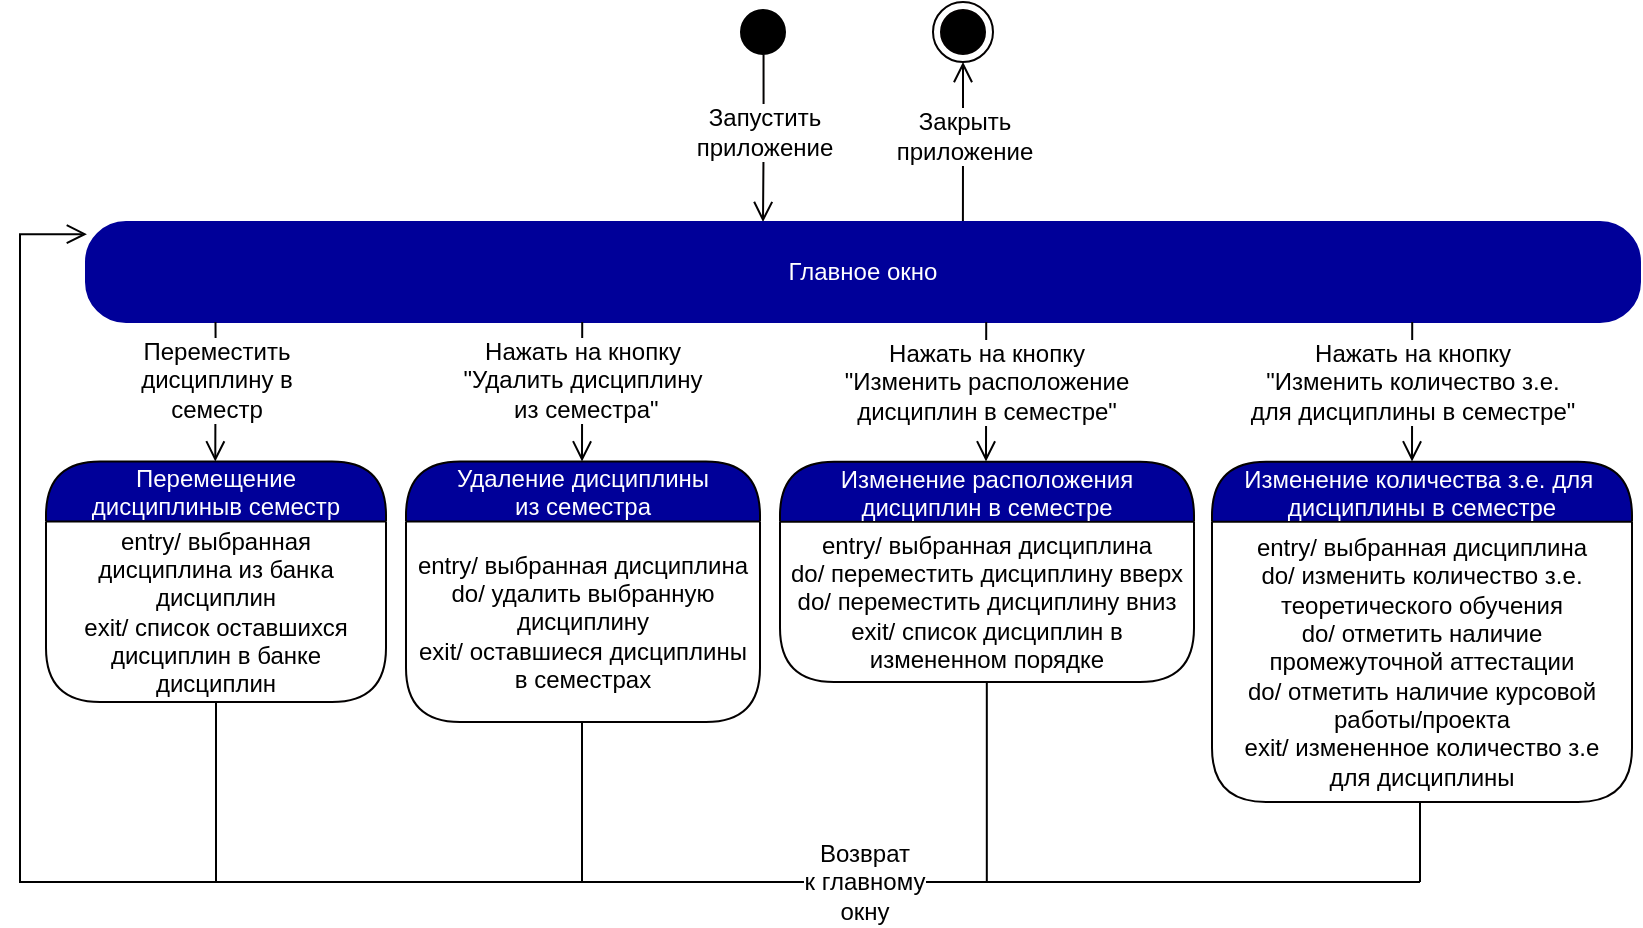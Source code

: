 <mxfile version="17.2.1" type="device"><diagram id="etlDYVYETBeBH645nl2H" name="Page-1"><mxGraphModel dx="1038" dy="660" grid="1" gridSize="10" guides="1" tooltips="1" connect="1" arrows="1" fold="1" page="1" pageScale="1" pageWidth="850" pageHeight="1100" math="0" shadow="0"><root><mxCell id="0"/><mxCell id="1" parent="0"/><mxCell id="867nS2tPv7f6M5Oq-kr3-5" value="" style="ellipse;html=1;shape=startState;fillColor=#000000;strokeColor=#000000;fontColor=#000099;" parent="1" vertex="1"><mxGeometry x="386.5" y="360" width="30" height="30" as="geometry"/></mxCell><mxCell id="867nS2tPv7f6M5Oq-kr3-6" value="&lt;font style=&quot;font-size: 12px&quot;&gt;Запустить &lt;br&gt;приложение&lt;/font&gt;" style="edgeStyle=orthogonalEdgeStyle;html=1;verticalAlign=bottom;endArrow=open;endSize=8;strokeColor=#030000;rounded=0;exitX=0.509;exitY=0.876;exitDx=0;exitDy=0;exitPerimeter=0;spacingBottom=-14;fontSize=10;" parent="1" source="867nS2tPv7f6M5Oq-kr3-5" edge="1"><mxGeometry relative="1" as="geometry"><mxPoint x="401.5" y="470" as="targetPoint"/><mxPoint x="371.5" y="430" as="sourcePoint"/></mxGeometry></mxCell><mxCell id="867nS2tPv7f6M5Oq-kr3-8" value="&lt;font style=&quot;font-size: 12px&quot;&gt;Закрыть&lt;br&gt;приложение&lt;/font&gt;" style="edgeStyle=orthogonalEdgeStyle;html=1;verticalAlign=bottom;endArrow=open;endSize=8;strokeColor=#030000;rounded=0;spacingBottom=-14;fontSize=10;entryX=0.5;entryY=1;entryDx=0;entryDy=0;exitX=0.781;exitY=0;exitDx=0;exitDy=0;exitPerimeter=0;" parent="1" target="867nS2tPv7f6M5Oq-kr3-9" edge="1"><mxGeometry relative="1" as="geometry"><mxPoint x="596.5" y="440" as="targetPoint"/><mxPoint x="501.46" y="470" as="sourcePoint"/><Array as="points"><mxPoint x="501.5" y="430"/><mxPoint x="501.5" y="430"/></Array></mxGeometry></mxCell><mxCell id="867nS2tPv7f6M5Oq-kr3-9" value="" style="ellipse;html=1;shape=endState;fillColor=#000000;strokeColor=#030000;" parent="1" vertex="1"><mxGeometry x="486.5" y="360" width="30" height="30" as="geometry"/></mxCell><mxCell id="qDviGn5YjymdtYlAbA-W-9" value="Главное окно" style="rounded=1;whiteSpace=wrap;html=1;arcSize=40;fontColor=#FFFFFF;fillColor=#000099;strokeColor=#000099;" parent="1" vertex="1"><mxGeometry x="63" y="470" width="777" height="50" as="geometry"/></mxCell><mxCell id="psjXjGhAPFQ-x1jHjVS4-3" value="" style="edgeStyle=orthogonalEdgeStyle;html=1;verticalAlign=bottom;endArrow=open;endSize=8;strokeColor=#000000;rounded=0;fontSize=10;exitX=0.097;exitY=1.006;exitDx=0;exitDy=0;exitPerimeter=0;entryX=0.154;entryY=0;entryDx=0;entryDy=0;entryPerimeter=0;" parent="1" edge="1"><mxGeometry relative="1" as="geometry"><mxPoint x="311.003" y="589.7" as="targetPoint"/><mxPoint x="311.11" y="520" as="sourcePoint"/><Array as="points"><mxPoint x="310.94" y="529.7"/></Array></mxGeometry></mxCell><mxCell id="psjXjGhAPFQ-x1jHjVS4-4" value="Нажать на кнопку&lt;br&gt;&quot;Удалить дисциплину&lt;br&gt;&amp;nbsp;из семестра&quot;" style="edgeLabel;html=1;align=center;verticalAlign=middle;resizable=0;points=[];fontSize=12;" parent="psjXjGhAPFQ-x1jHjVS4-3" vertex="1" connectable="0"><mxGeometry x="-0.252" y="2" relative="1" as="geometry"><mxPoint x="-2" y="3" as="offset"/></mxGeometry></mxCell><mxCell id="psjXjGhAPFQ-x1jHjVS4-5" value="" style="edgeStyle=orthogonalEdgeStyle;html=1;verticalAlign=bottom;endArrow=open;endSize=8;strokeColor=#000000;rounded=0;fontSize=10;exitX=0.097;exitY=1.006;exitDx=0;exitDy=0;exitPerimeter=0;entryX=0.154;entryY=0;entryDx=0;entryDy=0;entryPerimeter=0;" parent="1" edge="1"><mxGeometry relative="1" as="geometry"><mxPoint x="127.643" y="589.7" as="targetPoint"/><mxPoint x="127.75" y="520" as="sourcePoint"/><Array as="points"><mxPoint x="127.58" y="529.7"/></Array></mxGeometry></mxCell><mxCell id="psjXjGhAPFQ-x1jHjVS4-6" value="Переместить&lt;br&gt;дисциплину в&lt;br&gt;семестр" style="edgeLabel;html=1;align=center;verticalAlign=middle;resizable=0;points=[];fontSize=12;" parent="psjXjGhAPFQ-x1jHjVS4-5" vertex="1" connectable="0"><mxGeometry x="-0.252" y="2" relative="1" as="geometry"><mxPoint x="-2" y="3" as="offset"/></mxGeometry></mxCell><mxCell id="psjXjGhAPFQ-x1jHjVS4-13" value="Перемещение &#10;дисциплиныв семестр" style="swimlane;fontStyle=0;align=center;verticalAlign=middle;childLayout=stackLayout;horizontal=1;startSize=30;horizontalStack=0;resizeParent=0;resizeLast=1;container=0;fontColor=#FFFFFF;collapsible=0;rounded=1;arcSize=30;strokeColor=#030000;fillColor=#000099;swimlaneFillColor=#FFFFFF;dropTarget=0;fontSize=12;" parent="1" vertex="1"><mxGeometry x="43" y="589.7" width="170" height="120.3" as="geometry"/></mxCell><mxCell id="psjXjGhAPFQ-x1jHjVS4-14" value="entry/ выбранная дисциплина из банка дисциплин&lt;br&gt;exit/ список оставшихся&lt;br&gt;дисциплин в банке&lt;br&gt;дисциплин" style="text;html=1;strokeColor=none;fillColor=none;align=center;verticalAlign=middle;spacingLeft=4;spacingRight=4;whiteSpace=wrap;overflow=hidden;rotatable=0;fontColor=#000000;fontSize=12;" parent="psjXjGhAPFQ-x1jHjVS4-13" vertex="1"><mxGeometry y="30" width="170" height="90.3" as="geometry"/></mxCell><mxCell id="psjXjGhAPFQ-x1jHjVS4-15" value="" style="edgeStyle=orthogonalEdgeStyle;html=1;verticalAlign=bottom;endArrow=none;endSize=8;strokeColor=#000000;rounded=0;fontSize=10;endFill=0;exitX=0.5;exitY=1;exitDx=0;exitDy=0;" parent="1" source="psjXjGhAPFQ-x1jHjVS4-14" edge="1"><mxGeometry relative="1" as="geometry"><mxPoint x="128" y="800" as="targetPoint"/><mxPoint x="128" y="809.88" as="sourcePoint"/><Array as="points"><mxPoint x="128" y="800"/></Array></mxGeometry></mxCell><mxCell id="psjXjGhAPFQ-x1jHjVS4-17" value="Удаление дисциплины &#10;из семестра" style="swimlane;fontStyle=0;align=center;verticalAlign=middle;childLayout=stackLayout;horizontal=1;startSize=30;horizontalStack=0;resizeParent=0;resizeLast=1;container=0;fontColor=#FFFFFF;collapsible=0;rounded=1;arcSize=30;strokeColor=#030000;fillColor=#000099;swimlaneFillColor=#FFFFFF;dropTarget=0;fontSize=12;" parent="1" vertex="1"><mxGeometry x="223" y="589.7" width="177" height="130.3" as="geometry"/></mxCell><mxCell id="psjXjGhAPFQ-x1jHjVS4-18" value="entry/ выбранная дисциплина&lt;br&gt;do/ удалить выбранную дисциплину&lt;br&gt;exit/ оставшиеся дисциплины&lt;br&gt;в семестрах" style="text;html=1;strokeColor=none;fillColor=none;align=center;verticalAlign=middle;spacingLeft=4;spacingRight=4;whiteSpace=wrap;overflow=hidden;rotatable=0;fontColor=#000000;fontSize=12;" parent="psjXjGhAPFQ-x1jHjVS4-17" vertex="1"><mxGeometry y="30" width="177" height="100.3" as="geometry"/></mxCell><mxCell id="psjXjGhAPFQ-x1jHjVS4-19" value="" style="edgeStyle=orthogonalEdgeStyle;html=1;verticalAlign=bottom;endArrow=none;endSize=8;strokeColor=#000000;rounded=0;fontSize=10;endFill=0;" parent="1" edge="1"><mxGeometry relative="1" as="geometry"><mxPoint x="311" y="800" as="targetPoint"/><mxPoint x="311" y="720" as="sourcePoint"/><Array as="points"><mxPoint x="311" y="760"/><mxPoint x="311" y="760"/></Array></mxGeometry></mxCell><mxCell id="psjXjGhAPFQ-x1jHjVS4-27" value="Изменение расположения &#10;дисциплин в семестре" style="swimlane;fontStyle=0;align=center;verticalAlign=middle;childLayout=stackLayout;horizontal=1;startSize=30;horizontalStack=0;resizeParent=0;resizeLast=1;container=0;fontColor=#FFFFFF;collapsible=0;rounded=1;arcSize=30;strokeColor=#030000;fillColor=#000099;swimlaneFillColor=#FFFFFF;dropTarget=0;fontSize=12;" parent="1" vertex="1"><mxGeometry x="410" y="589.82" width="207" height="110.18" as="geometry"/></mxCell><mxCell id="psjXjGhAPFQ-x1jHjVS4-28" value="entry/ выбранная дисциплина&lt;br&gt;do/ переместить дисциплину вверх&lt;br&gt;do/ переместить дисциплину вниз&lt;br&gt;exit/ список дисциплин в измененном порядке" style="text;html=1;strokeColor=none;fillColor=none;align=center;verticalAlign=middle;spacingLeft=4;spacingRight=4;whiteSpace=wrap;overflow=hidden;rotatable=0;fontColor=#000000;fontSize=12;" parent="psjXjGhAPFQ-x1jHjVS4-27" vertex="1"><mxGeometry y="30" width="207" height="80.18" as="geometry"/></mxCell><mxCell id="psjXjGhAPFQ-x1jHjVS4-29" value="" style="edgeStyle=orthogonalEdgeStyle;html=1;verticalAlign=bottom;endArrow=open;endSize=8;strokeColor=#000000;rounded=0;fontSize=10;exitX=0.097;exitY=1.006;exitDx=0;exitDy=0;exitPerimeter=0;entryX=0.154;entryY=0;entryDx=0;entryDy=0;entryPerimeter=0;" parent="1" edge="1"><mxGeometry relative="1" as="geometry"><mxPoint x="513.003" y="589.7" as="targetPoint"/><mxPoint x="513.11" y="520.0" as="sourcePoint"/><Array as="points"><mxPoint x="512.94" y="529.7"/></Array></mxGeometry></mxCell><mxCell id="psjXjGhAPFQ-x1jHjVS4-30" value="Нажать на кнопку&lt;br&gt;&quot;Изменить расположение&lt;br&gt;дисциплин в семестре&quot;" style="edgeLabel;html=1;align=center;verticalAlign=middle;resizable=0;points=[];fontSize=12;labelBackgroundColor=default;" parent="psjXjGhAPFQ-x1jHjVS4-29" vertex="1" connectable="0"><mxGeometry x="-0.252" y="2" relative="1" as="geometry"><mxPoint x="-2" y="4" as="offset"/></mxGeometry></mxCell><mxCell id="psjXjGhAPFQ-x1jHjVS4-36" value="" style="edgeStyle=orthogonalEdgeStyle;html=1;verticalAlign=bottom;endArrow=open;endSize=8;strokeColor=#000000;rounded=0;fontSize=10;exitX=0.097;exitY=1.006;exitDx=0;exitDy=0;exitPerimeter=0;entryX=0.154;entryY=0;entryDx=0;entryDy=0;entryPerimeter=0;" parent="1" edge="1"><mxGeometry relative="1" as="geometry"><mxPoint x="726.003" y="589.7" as="targetPoint"/><mxPoint x="726.11" y="520.0" as="sourcePoint"/><Array as="points"><mxPoint x="725.94" y="529.7"/></Array></mxGeometry></mxCell><mxCell id="psjXjGhAPFQ-x1jHjVS4-37" value="Нажать на кнопку&lt;br&gt;&quot;Изменить количество з.е.&lt;br&gt;для дисциплины в семестре&quot;" style="edgeLabel;html=1;align=center;verticalAlign=middle;resizable=0;points=[];fontSize=12;labelBackgroundColor=default;" parent="psjXjGhAPFQ-x1jHjVS4-36" vertex="1" connectable="0"><mxGeometry x="-0.252" y="2" relative="1" as="geometry"><mxPoint x="-2" y="4" as="offset"/></mxGeometry></mxCell><mxCell id="psjXjGhAPFQ-x1jHjVS4-38" value="Изменение количества з.е. для &#10;дисциплины в семестре" style="swimlane;fontStyle=0;align=center;verticalAlign=middle;childLayout=stackLayout;horizontal=1;startSize=30;horizontalStack=0;resizeParent=0;resizeLast=1;container=0;fontColor=#FFFFFF;collapsible=0;rounded=1;arcSize=30;strokeColor=#030000;fillColor=#000099;swimlaneFillColor=#FFFFFF;dropTarget=0;fontSize=12;" parent="1" vertex="1"><mxGeometry x="626" y="589.82" width="210" height="170.18" as="geometry"/></mxCell><mxCell id="psjXjGhAPFQ-x1jHjVS4-39" value="entry/ выбранная дисциплина&lt;br&gt;do/ изменить количество з.е. теоретического обучения&lt;br&gt;do/ отметить наличие промежуточной аттестации&lt;br&gt;do/ отметить наличие курсовой работы/проекта&lt;br&gt;exit/ измененное количество з.е&lt;br&gt;для дисциплины" style="text;html=1;strokeColor=none;fillColor=none;align=center;verticalAlign=middle;spacingLeft=4;spacingRight=4;whiteSpace=wrap;overflow=hidden;rotatable=0;fontColor=#000000;fontSize=12;" parent="psjXjGhAPFQ-x1jHjVS4-38" vertex="1"><mxGeometry y="30" width="210" height="140.18" as="geometry"/></mxCell><mxCell id="psjXjGhAPFQ-x1jHjVS4-40" value="" style="edgeStyle=orthogonalEdgeStyle;html=1;verticalAlign=bottom;endArrow=none;endSize=8;strokeColor=#000000;rounded=0;fontSize=10;endFill=0;" parent="1" edge="1"><mxGeometry relative="1" as="geometry"><mxPoint x="513" y="800" as="targetPoint"/><mxPoint x="513.41" y="700" as="sourcePoint"/><Array as="points"><mxPoint x="513" y="800"/></Array></mxGeometry></mxCell><mxCell id="psjXjGhAPFQ-x1jHjVS4-42" value="" style="edgeStyle=orthogonalEdgeStyle;html=1;verticalAlign=bottom;endArrow=none;endSize=8;strokeColor=#000000;rounded=0;fontSize=10;endFill=0;" parent="1" edge="1"><mxGeometry relative="1" as="geometry"><mxPoint x="730" y="800" as="targetPoint"/><mxPoint x="730" y="760" as="sourcePoint"/><Array as="points"><mxPoint x="730" y="800"/></Array></mxGeometry></mxCell><mxCell id="psjXjGhAPFQ-x1jHjVS4-78" value="" style="edgeStyle=orthogonalEdgeStyle;html=1;verticalAlign=bottom;endArrow=open;endSize=8;strokeColor=#000000;rounded=0;fontSize=10;entryX=0.002;entryY=0.122;entryDx=0;entryDy=0;entryPerimeter=0;" parent="1" edge="1"><mxGeometry relative="1" as="geometry"><mxPoint x="63.46" y="476.1" as="targetPoint"/><mxPoint x="730" y="800" as="sourcePoint"/><Array as="points"><mxPoint x="30" y="800"/><mxPoint x="30" y="476"/></Array></mxGeometry></mxCell><mxCell id="KVZr54J96sMN68obYYGT-1" value="Возврат&lt;br style=&quot;font-size: 12px;&quot;&gt;к главному&lt;br style=&quot;font-size: 12px;&quot;&gt;окну&lt;br style=&quot;font-size: 12px;&quot;&gt;" style="edgeLabel;html=1;align=center;verticalAlign=middle;resizable=0;points=[];fontSize=12;" parent="psjXjGhAPFQ-x1jHjVS4-78" vertex="1" connectable="0"><mxGeometry x="0.74" y="1" relative="1" as="geometry"><mxPoint x="423" y="220" as="offset"/></mxGeometry></mxCell></root></mxGraphModel></diagram></mxfile>